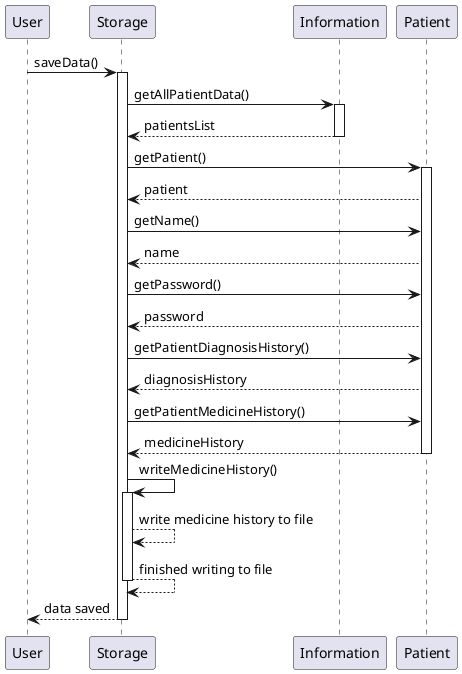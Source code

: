 [comment]: <> (//@@author Thunderdragon221)
@startuml
'https://plantuml.com/sequence-diagram
!include Style.puml
autonumber

@startuml
participant User

User -> Storage: saveData()
activate Storage
Storage -> Information: getAllPatientData()
activate Information
Information --> Storage: patientsList
deactivate Information
Storage -> Patient: getPatient()
activate Patient
Patient --> Storage: patient
Storage -> Patient: getName()
Patient --> Storage: name
Storage -> Patient: getPassword()
Patient --> Storage: password
Storage -> Patient: getPatientDiagnosisHistory()
Patient --> Storage: diagnosisHistory
Storage -> Patient: getPatientMedicineHistory()
Patient --> Storage: medicineHistory
deactivate Patient
Storage -> Storage: writeMedicineHistory()
activate Storage
Storage --> Storage: write medicine history to file
Storage --> Storage: finished writing to file
deactivate Storage
User <-- Storage: data saved
deactivate Storage

@enduml